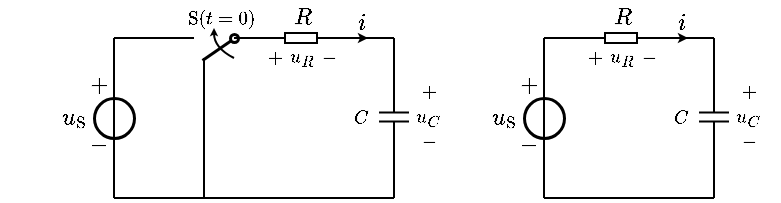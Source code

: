 <mxfile version="17.2.1" type="device"><diagram id="GKFYhbHTQyAXwHbGks0D" name="第 1 页"><mxGraphModel dx="349" dy="342" grid="1" gridSize="5" guides="1" tooltips="1" connect="1" arrows="1" fold="1" page="1" pageScale="1" pageWidth="827" pageHeight="1169" math="1" shadow="0"><root><mxCell id="0"/><mxCell id="1" parent="0"/><mxCell id="jx14LvxWViafD4RgYP5I-10" value="$$u_C$$" style="text;html=1;align=center;verticalAlign=middle;resizable=1;points=[];autosize=1;strokeColor=none;fillColor=none;fontSize=8;movable=1;rotatable=1;deletable=1;editable=1;connectable=1;" parent="1" vertex="1"><mxGeometry x="322.5" y="299.5" width="18" height="20" as="geometry"/></mxCell><mxCell id="vnZBPzhVjVgXWo8NbZRj-8" value="$$-$$" style="text;resizable=1;autosize=1;align=center;verticalAlign=middle;points=[];fillColor=none;strokeColor=none;rounded=0;html=1;imageAspect=1;noLabel=0;recursiveResize=1;expand=1;editable=1;movable=1;rotatable=1;deletable=1;connectable=0;comic=0;fontSize=8;" parent="1" vertex="1"><mxGeometry x="324" y="317" width="15" height="10" as="geometry"/></mxCell><mxCell id="vnZBPzhVjVgXWo8NbZRj-9" value="$$+$$" style="text;html=1;resizable=1;autosize=1;align=center;verticalAlign=middle;points=[];fillColor=none;strokeColor=none;rounded=0;movable=1;rotatable=1;deletable=1;editable=1;connectable=0;fontSize=8;" parent="1" vertex="1"><mxGeometry x="324" y="292" width="15" height="10" as="geometry"/></mxCell><mxCell id="jx14LvxWViafD4RgYP5I-1" value="" style="pointerEvents=1;verticalLabelPosition=bottom;shadow=0;dashed=0;align=center;html=1;verticalAlign=top;shape=mxgraph.electrical.capacitors.capacitor_1;direction=south;connectable=1;" parent="1" vertex="1"><mxGeometry x="307.5" y="287" width="15" height="45" as="geometry"/></mxCell><mxCell id="jx14LvxWViafD4RgYP5I-2" value="" style="endArrow=oval;html=1;rounded=0;endFill=0;endSize=4;startSize=4;strokeWidth=1.5;" parent="1" edge="1"><mxGeometry width="50" height="50" relative="1" as="geometry"><mxPoint x="219" y="281" as="sourcePoint"/><mxPoint x="235" y="270" as="targetPoint"/></mxGeometry></mxCell><mxCell id="jx14LvxWViafD4RgYP5I-6" value="$$C$$" style="text;html=1;align=center;verticalAlign=middle;resizable=1;points=[];autosize=1;strokeColor=none;fillColor=none;fontSize=8;movable=1;rotatable=1;deletable=1;editable=1;connectable=1;" parent="1" vertex="1"><mxGeometry x="292" y="302" width="12" height="15" as="geometry"/></mxCell><mxCell id="8Bmr7UU7ZexVVD80fku--1" value="$$-$$" style="text;resizable=1;autosize=1;align=center;verticalAlign=middle;points=[];fillColor=none;strokeColor=none;rounded=0;html=1;imageAspect=1;noLabel=0;recursiveResize=1;expand=1;editable=1;movable=1;rotatable=1;deletable=1;connectable=0;comic=0;fontSize=10;" parent="1" vertex="1"><mxGeometry x="159.0" y="312.5" width="15" height="20" as="geometry"/></mxCell><mxCell id="8Bmr7UU7ZexVVD80fku--2" value="$$+$$" style="text;html=1;resizable=1;autosize=1;align=center;verticalAlign=middle;points=[];fillColor=none;strokeColor=none;rounded=0;movable=1;rotatable=1;deletable=1;editable=1;connectable=0;fontSize=10;" parent="1" vertex="1"><mxGeometry x="159.0" y="283" width="15" height="20" as="geometry"/></mxCell><mxCell id="8Bmr7UU7ZexVVD80fku--3" value="$$R$$" style="text;html=1;resizable=1;autosize=1;align=center;verticalAlign=middle;points=[];fillColor=none;strokeColor=none;rounded=0;fontSize=10;movable=1;rotatable=1;deletable=1;editable=1;connectable=1;" parent="1" vertex="1"><mxGeometry x="258.97" y="253" width="19.06" height="14.5" as="geometry"/></mxCell><mxCell id="8Bmr7UU7ZexVVD80fku--4" value="" style="endArrow=none;html=1;rounded=0;fontSize=10;startSize=4;endSize=4;entryX=1;entryY=0.5;entryDx=0;entryDy=0;entryPerimeter=0;" parent="1" target="8Bmr7UU7ZexVVD80fku--5" edge="1"><mxGeometry width="50" height="50" relative="1" as="geometry"><mxPoint x="235" y="270" as="sourcePoint"/><mxPoint x="449.5" y="190.5" as="targetPoint"/></mxGeometry></mxCell><mxCell id="8Bmr7UU7ZexVVD80fku--5" value="" style="pointerEvents=1;verticalLabelPosition=bottom;shadow=0;dashed=0;align=center;html=1;verticalAlign=top;shape=mxgraph.electrical.resistors.resistor_1;fontSize=10;direction=west;" parent="1" vertex="1"><mxGeometry x="256" y="267.5" width="25" height="5" as="geometry"/></mxCell><mxCell id="8Bmr7UU7ZexVVD80fku--6" value="" style="endArrow=none;html=1;rounded=0;fontSize=10;startSize=4;endSize=4;exitX=0;exitY=0.5;exitDx=0;exitDy=0;exitPerimeter=0;" parent="1" source="8Bmr7UU7ZexVVD80fku--5" edge="1"><mxGeometry width="50" height="50" relative="1" as="geometry"><mxPoint x="397" y="175.5" as="sourcePoint"/><mxPoint x="315" y="270" as="targetPoint"/></mxGeometry></mxCell><mxCell id="8Bmr7UU7ZexVVD80fku--8" value="" style="ellipse;whiteSpace=wrap;html=1;aspect=fixed;labelBorderColor=none;fontSize=10;strokeColor=default;strokeWidth=1.5;fillColor=none;" parent="1" vertex="1"><mxGeometry x="165" y="300" width="20" height="20" as="geometry"/></mxCell><mxCell id="8Bmr7UU7ZexVVD80fku--9" value="" style="endArrow=none;html=1;rounded=0;fontSize=10;startSize=4;endSize=4;" parent="1" edge="1"><mxGeometry width="50" height="50" relative="1" as="geometry"><mxPoint x="175" y="350" as="sourcePoint"/><mxPoint x="175" y="270" as="targetPoint"/></mxGeometry></mxCell><mxCell id="8Bmr7UU7ZexVVD80fku--12" value="" style="endArrow=none;html=1;rounded=0;fontSize=10;startSize=4;endSize=4;endFill=0;" parent="1" edge="1"><mxGeometry width="50" height="50" relative="1" as="geometry"><mxPoint x="175" y="350" as="sourcePoint"/><mxPoint x="235" y="350" as="targetPoint"/></mxGeometry></mxCell><mxCell id="8Bmr7UU7ZexVVD80fku--13" value="\(u_\mathrm{S}\)" style="text;html=1;resizable=1;autosize=1;align=center;verticalAlign=middle;points=[];fillColor=none;strokeColor=none;rounded=0;comic=0;movable=1;rotatable=1;deletable=1;editable=1;connectable=0;fontSize=10;" parent="1" vertex="1"><mxGeometry x="145" y="300" width="20" height="20" as="geometry"/></mxCell><mxCell id="8Bmr7UU7ZexVVD80fku--18" value="" style="endArrow=none;html=1;rounded=0;strokeWidth=1;entryX=1;entryY=0.5;entryDx=0;entryDy=0;entryPerimeter=0;" parent="1" edge="1" target="jx14LvxWViafD4RgYP5I-1"><mxGeometry width="50" height="50" relative="1" as="geometry"><mxPoint x="315" y="350" as="sourcePoint"/><mxPoint x="335" y="340" as="targetPoint"/></mxGeometry></mxCell><mxCell id="8Bmr7UU7ZexVVD80fku--19" value="" style="endArrow=none;html=1;rounded=0;strokeWidth=1;exitX=0;exitY=0.5;exitDx=0;exitDy=0;exitPerimeter=0;" parent="1" edge="1" source="jx14LvxWViafD4RgYP5I-1"><mxGeometry width="50" height="50" relative="1" as="geometry"><mxPoint x="325" y="285" as="sourcePoint"/><mxPoint x="315" y="270" as="targetPoint"/></mxGeometry></mxCell><mxCell id="8Bmr7UU7ZexVVD80fku--22" value="$$\mathrm{S}(t=0)$$" style="text;html=1;align=center;verticalAlign=middle;resizable=1;points=[];autosize=1;strokeColor=none;fillColor=none;fontSize=8;movable=1;rotatable=1;deletable=1;editable=1;connectable=0;" parent="1" vertex="1"><mxGeometry x="206" y="251.5" width="44" height="16" as="geometry"/></mxCell><mxCell id="8Bmr7UU7ZexVVD80fku--27" value="" style="endArrow=none;html=1;rounded=0;fontSize=8;startSize=3;endSize=1;strokeWidth=1;" parent="1" edge="1"><mxGeometry width="50" height="50" relative="1" as="geometry"><mxPoint x="235" y="350" as="sourcePoint"/><mxPoint x="315" y="350" as="targetPoint"/></mxGeometry></mxCell><mxCell id="LRsMJ9Y164Hai454oY36-1" value="" style="endArrow=none;html=1;rounded=0;" edge="1" parent="1"><mxGeometry width="50" height="50" relative="1" as="geometry"><mxPoint x="220" y="350" as="sourcePoint"/><mxPoint x="220" y="280" as="targetPoint"/></mxGeometry></mxCell><mxCell id="LRsMJ9Y164Hai454oY36-3" value="" style="endArrow=none;html=1;rounded=0;" edge="1" parent="1"><mxGeometry width="50" height="50" relative="1" as="geometry"><mxPoint x="175" y="270" as="sourcePoint"/><mxPoint x="215" y="270" as="targetPoint"/></mxGeometry></mxCell><mxCell id="LRsMJ9Y164Hai454oY36-4" value="" style="curved=1;endArrow=classic;html=1;rounded=0;endSize=1;" edge="1" parent="1"><mxGeometry width="50" height="50" relative="1" as="geometry"><mxPoint x="235" y="280" as="sourcePoint"/><mxPoint x="225" y="265" as="targetPoint"/><Array as="points"><mxPoint x="225" y="275"/></Array></mxGeometry></mxCell><mxCell id="LRsMJ9Y164Hai454oY36-5" value="$$+$$" style="text;html=1;align=center;verticalAlign=middle;resizable=1;points=[];autosize=1;strokeColor=none;fillColor=none;fontSize=8;movable=1;rotatable=1;deletable=1;editable=1;connectable=1;" vertex="1" parent="1"><mxGeometry x="250.0" y="275" width="10" height="10" as="geometry"/></mxCell><mxCell id="LRsMJ9Y164Hai454oY36-6" value="$$-$$" style="text;html=1;align=center;verticalAlign=middle;resizable=1;points=[];autosize=1;strokeColor=none;fillColor=none;fontSize=8;movable=1;rotatable=1;deletable=1;editable=1;connectable=1;" vertex="1" parent="1"><mxGeometry x="277" y="275" width="10" height="10" as="geometry"/></mxCell><mxCell id="LRsMJ9Y164Hai454oY36-7" value="$$u_R$$" style="text;html=1;align=center;verticalAlign=middle;resizable=1;points=[];autosize=1;strokeColor=none;fillColor=none;fontSize=8;movable=1;rotatable=1;deletable=1;editable=1;connectable=1;" vertex="1" parent="1"><mxGeometry x="260" y="270" width="17" height="20" as="geometry"/></mxCell><mxCell id="LRsMJ9Y164Hai454oY36-8" value="" style="endArrow=classic;html=1;rounded=0;fontSize=10;endSize=2;" edge="1" parent="1"><mxGeometry width="50" height="50" relative="1" as="geometry"><mxPoint x="287" y="270" as="sourcePoint"/><mxPoint x="302" y="270" as="targetPoint"/></mxGeometry></mxCell><mxCell id="LRsMJ9Y164Hai454oY36-9" value="$$i$$" style="text;html=1;resizable=1;autosize=1;align=center;verticalAlign=middle;points=[];fillColor=none;strokeColor=none;rounded=0;fontSize=10;movable=1;rotatable=1;deletable=1;editable=1;connectable=1;" vertex="1" parent="1"><mxGeometry x="291" y="256.5" width="15" height="11" as="geometry"/></mxCell><mxCell id="LRsMJ9Y164Hai454oY36-10" value="$$u_C$$" style="text;html=1;align=center;verticalAlign=middle;resizable=1;points=[];autosize=1;strokeColor=none;fillColor=none;fontSize=8;movable=1;rotatable=1;deletable=1;editable=1;connectable=1;" vertex="1" parent="1"><mxGeometry x="482.5" y="299.5" width="18" height="20" as="geometry"/></mxCell><mxCell id="LRsMJ9Y164Hai454oY36-11" value="$$-$$" style="text;resizable=1;autosize=1;align=center;verticalAlign=middle;points=[];fillColor=none;strokeColor=none;rounded=0;html=1;imageAspect=1;noLabel=0;recursiveResize=1;expand=1;editable=1;movable=1;rotatable=1;deletable=1;connectable=0;comic=0;fontSize=8;" vertex="1" parent="1"><mxGeometry x="484" y="317" width="15" height="10" as="geometry"/></mxCell><mxCell id="LRsMJ9Y164Hai454oY36-12" value="$$+$$" style="text;html=1;resizable=1;autosize=1;align=center;verticalAlign=middle;points=[];fillColor=none;strokeColor=none;rounded=0;movable=1;rotatable=1;deletable=1;editable=1;connectable=0;fontSize=8;" vertex="1" parent="1"><mxGeometry x="484" y="292" width="15" height="10" as="geometry"/></mxCell><mxCell id="LRsMJ9Y164Hai454oY36-13" value="" style="pointerEvents=1;verticalLabelPosition=bottom;shadow=0;dashed=0;align=center;html=1;verticalAlign=top;shape=mxgraph.electrical.capacitors.capacitor_1;direction=south;connectable=1;" vertex="1" parent="1"><mxGeometry x="467.5" y="287" width="15" height="45" as="geometry"/></mxCell><mxCell id="LRsMJ9Y164Hai454oY36-15" value="$$C$$" style="text;html=1;align=center;verticalAlign=middle;resizable=1;points=[];autosize=1;strokeColor=none;fillColor=none;fontSize=8;movable=1;rotatable=1;deletable=1;editable=1;connectable=1;" vertex="1" parent="1"><mxGeometry x="452" y="302" width="12" height="15" as="geometry"/></mxCell><mxCell id="LRsMJ9Y164Hai454oY36-16" value="$$-$$" style="text;resizable=1;autosize=1;align=center;verticalAlign=middle;points=[];fillColor=none;strokeColor=none;rounded=0;html=1;imageAspect=1;noLabel=0;recursiveResize=1;expand=1;editable=1;movable=1;rotatable=1;deletable=1;connectable=0;comic=0;fontSize=10;" vertex="1" parent="1"><mxGeometry x="374" y="312.5" width="15" height="20" as="geometry"/></mxCell><mxCell id="LRsMJ9Y164Hai454oY36-17" value="$$+$$" style="text;html=1;resizable=1;autosize=1;align=center;verticalAlign=middle;points=[];fillColor=none;strokeColor=none;rounded=0;movable=1;rotatable=1;deletable=1;editable=1;connectable=0;fontSize=10;" vertex="1" parent="1"><mxGeometry x="374" y="283" width="15" height="20" as="geometry"/></mxCell><mxCell id="LRsMJ9Y164Hai454oY36-18" value="$$R$$" style="text;html=1;resizable=1;autosize=1;align=center;verticalAlign=middle;points=[];fillColor=none;strokeColor=none;rounded=0;fontSize=10;movable=1;rotatable=1;deletable=1;editable=1;connectable=1;" vertex="1" parent="1"><mxGeometry x="418.97" y="253" width="19.06" height="14.5" as="geometry"/></mxCell><mxCell id="LRsMJ9Y164Hai454oY36-19" value="" style="endArrow=none;html=1;rounded=0;fontSize=10;startSize=4;endSize=4;entryX=1;entryY=0.5;entryDx=0;entryDy=0;entryPerimeter=0;" edge="1" parent="1" target="LRsMJ9Y164Hai454oY36-20"><mxGeometry width="50" height="50" relative="1" as="geometry"><mxPoint x="390" y="270" as="sourcePoint"/><mxPoint x="664.5" y="190.5" as="targetPoint"/></mxGeometry></mxCell><mxCell id="LRsMJ9Y164Hai454oY36-20" value="" style="pointerEvents=1;verticalLabelPosition=bottom;shadow=0;dashed=0;align=center;html=1;verticalAlign=top;shape=mxgraph.electrical.resistors.resistor_1;fontSize=10;direction=west;" vertex="1" parent="1"><mxGeometry x="416" y="267.5" width="25" height="5" as="geometry"/></mxCell><mxCell id="LRsMJ9Y164Hai454oY36-21" value="" style="endArrow=none;html=1;rounded=0;fontSize=10;startSize=4;endSize=4;exitX=0;exitY=0.5;exitDx=0;exitDy=0;exitPerimeter=0;" edge="1" parent="1" source="LRsMJ9Y164Hai454oY36-20"><mxGeometry width="50" height="50" relative="1" as="geometry"><mxPoint x="557" y="175.5" as="sourcePoint"/><mxPoint x="475" y="270" as="targetPoint"/></mxGeometry></mxCell><mxCell id="LRsMJ9Y164Hai454oY36-22" value="" style="ellipse;whiteSpace=wrap;html=1;aspect=fixed;labelBorderColor=none;fontSize=10;strokeColor=default;strokeWidth=1.5;fillColor=none;" vertex="1" parent="1"><mxGeometry x="380" y="300" width="20" height="20" as="geometry"/></mxCell><mxCell id="LRsMJ9Y164Hai454oY36-23" value="" style="endArrow=none;html=1;rounded=0;fontSize=10;startSize=4;endSize=4;" edge="1" parent="1"><mxGeometry width="50" height="50" relative="1" as="geometry"><mxPoint x="390" y="350" as="sourcePoint"/><mxPoint x="390" y="270" as="targetPoint"/></mxGeometry></mxCell><mxCell id="LRsMJ9Y164Hai454oY36-24" value="" style="endArrow=none;html=1;rounded=0;fontSize=10;startSize=4;endSize=4;endFill=0;" edge="1" parent="1"><mxGeometry width="50" height="50" relative="1" as="geometry"><mxPoint x="390" y="350" as="sourcePoint"/><mxPoint x="475" y="350" as="targetPoint"/></mxGeometry></mxCell><mxCell id="LRsMJ9Y164Hai454oY36-25" value="\(u_\mathrm{S}\)" style="text;html=1;resizable=1;autosize=1;align=center;verticalAlign=middle;points=[];fillColor=none;strokeColor=none;rounded=0;comic=0;movable=1;rotatable=1;deletable=1;editable=1;connectable=0;fontSize=10;" vertex="1" parent="1"><mxGeometry x="360" y="300" width="20" height="20" as="geometry"/></mxCell><mxCell id="LRsMJ9Y164Hai454oY36-26" value="" style="endArrow=none;html=1;rounded=0;strokeWidth=1;entryX=1;entryY=0.5;entryDx=0;entryDy=0;entryPerimeter=0;" edge="1" parent="1" target="LRsMJ9Y164Hai454oY36-13"><mxGeometry width="50" height="50" relative="1" as="geometry"><mxPoint x="475" y="350" as="sourcePoint"/><mxPoint x="495" y="340" as="targetPoint"/></mxGeometry></mxCell><mxCell id="LRsMJ9Y164Hai454oY36-27" value="" style="endArrow=none;html=1;rounded=0;strokeWidth=1;exitX=0;exitY=0.5;exitDx=0;exitDy=0;exitPerimeter=0;" edge="1" parent="1" source="LRsMJ9Y164Hai454oY36-13"><mxGeometry width="50" height="50" relative="1" as="geometry"><mxPoint x="485" y="285" as="sourcePoint"/><mxPoint x="475" y="270" as="targetPoint"/></mxGeometry></mxCell><mxCell id="LRsMJ9Y164Hai454oY36-33" value="$$+$$" style="text;html=1;align=center;verticalAlign=middle;resizable=1;points=[];autosize=1;strokeColor=none;fillColor=none;fontSize=8;movable=1;rotatable=1;deletable=1;editable=1;connectable=1;" vertex="1" parent="1"><mxGeometry x="410" y="275" width="10" height="10" as="geometry"/></mxCell><mxCell id="LRsMJ9Y164Hai454oY36-34" value="$$-$$" style="text;html=1;align=center;verticalAlign=middle;resizable=1;points=[];autosize=1;strokeColor=none;fillColor=none;fontSize=8;movable=1;rotatable=1;deletable=1;editable=1;connectable=1;" vertex="1" parent="1"><mxGeometry x="437" y="275" width="10" height="10" as="geometry"/></mxCell><mxCell id="LRsMJ9Y164Hai454oY36-35" value="$$u_R$$" style="text;html=1;align=center;verticalAlign=middle;resizable=1;points=[];autosize=1;strokeColor=none;fillColor=none;fontSize=8;movable=1;rotatable=1;deletable=1;editable=1;connectable=1;" vertex="1" parent="1"><mxGeometry x="420" y="270" width="17" height="20" as="geometry"/></mxCell><mxCell id="LRsMJ9Y164Hai454oY36-36" value="" style="endArrow=classic;html=1;rounded=0;fontSize=10;endSize=2;" edge="1" parent="1"><mxGeometry width="50" height="50" relative="1" as="geometry"><mxPoint x="447" y="270" as="sourcePoint"/><mxPoint x="462" y="270" as="targetPoint"/></mxGeometry></mxCell><mxCell id="LRsMJ9Y164Hai454oY36-37" value="$$i$$" style="text;html=1;resizable=1;autosize=1;align=center;verticalAlign=middle;points=[];fillColor=none;strokeColor=none;rounded=0;fontSize=10;movable=1;rotatable=1;deletable=1;editable=1;connectable=1;" vertex="1" parent="1"><mxGeometry x="451" y="256.5" width="15" height="11" as="geometry"/></mxCell></root></mxGraphModel></diagram></mxfile>